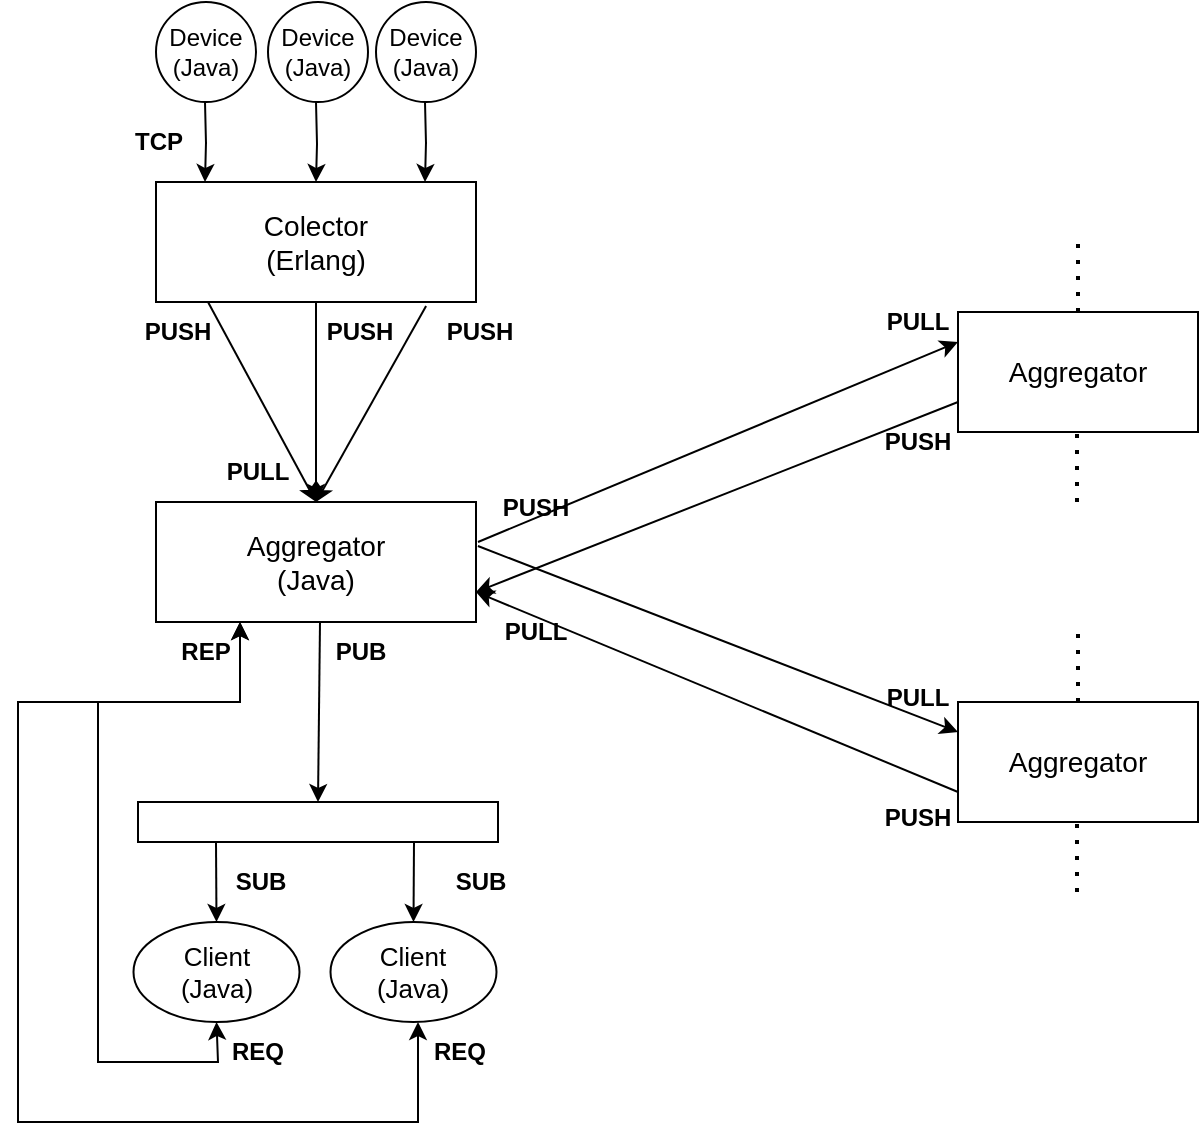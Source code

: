 <mxfile version="19.0.3"><diagram id="NOGx13UhY0g2yGOsdT6_" name="Page-1"><mxGraphModel dx="1298" dy="721" grid="1" gridSize="10" guides="1" tooltips="1" connect="1" arrows="1" fold="1" page="1" pageScale="1" pageWidth="827" pageHeight="1169" math="0" shadow="0"><root><mxCell id="0"/><mxCell id="1" parent="0"/><mxCell id="HIsiY451bfqSGSt1I973-9" style="edgeStyle=orthogonalEdgeStyle;rounded=0;orthogonalLoop=1;jettySize=auto;html=1;exitX=0.5;exitY=1;exitDx=0;exitDy=0;entryX=0.5;entryY=0;entryDx=0;entryDy=0;" parent="1" source="HIsiY451bfqSGSt1I973-1" target="HIsiY451bfqSGSt1I973-4" edge="1"><mxGeometry relative="1" as="geometry"/></mxCell><mxCell id="HIsiY451bfqSGSt1I973-1" value="&lt;div style=&quot;font-size: 14px;&quot;&gt;Colector&lt;/div&gt;&lt;div style=&quot;font-size: 14px;&quot;&gt;(Erlang)&lt;/div&gt;" style="rounded=0;whiteSpace=wrap;html=1;fontSize=14;" parent="1" vertex="1"><mxGeometry x="109" y="150" width="160" height="60" as="geometry"/></mxCell><mxCell id="HIsiY451bfqSGSt1I973-4" value="Aggregator&lt;br style=&quot;font-size: 14px;&quot;&gt;(Java)" style="rounded=0;whiteSpace=wrap;html=1;fontSize=14;" parent="1" vertex="1"><mxGeometry x="109" y="310" width="160" height="60" as="geometry"/></mxCell><mxCell id="3" style="edgeStyle=orthogonalEdgeStyle;rounded=0;orthogonalLoop=1;jettySize=auto;html=1;entryX=0.5;entryY=0;entryDx=0;entryDy=0;" parent="1" target="HIsiY451bfqSGSt1I973-1" edge="1"><mxGeometry relative="1" as="geometry"><mxPoint x="189" y="110" as="sourcePoint"/><mxPoint x="199" y="320" as="targetPoint"/></mxGeometry></mxCell><mxCell id="UmGqoGc5n-RfdGUh2kFu-6" style="edgeStyle=orthogonalEdgeStyle;rounded=0;orthogonalLoop=1;jettySize=auto;html=1;entryX=0.5;entryY=0;entryDx=0;entryDy=0;" edge="1" parent="1"><mxGeometry relative="1" as="geometry"><mxPoint x="133.5" y="110" as="sourcePoint"/><mxPoint x="133.5" y="150" as="targetPoint"/></mxGeometry></mxCell><mxCell id="UmGqoGc5n-RfdGUh2kFu-7" style="edgeStyle=orthogonalEdgeStyle;rounded=0;orthogonalLoop=1;jettySize=auto;html=1;entryX=0.5;entryY=0;entryDx=0;entryDy=0;" edge="1" parent="1"><mxGeometry relative="1" as="geometry"><mxPoint x="243.5" y="110" as="sourcePoint"/><mxPoint x="243.5" y="150" as="targetPoint"/></mxGeometry></mxCell><mxCell id="UmGqoGc5n-RfdGUh2kFu-9" value="TCP" style="text;html=1;align=center;verticalAlign=middle;resizable=0;points=[];autosize=1;strokeColor=none;fillColor=none;fontStyle=1" vertex="1" parent="1"><mxGeometry x="90" y="120" width="40" height="20" as="geometry"/></mxCell><mxCell id="UmGqoGc5n-RfdGUh2kFu-10" value="" style="endArrow=classic;html=1;rounded=0;exitX=0.75;exitY=0;exitDx=0;exitDy=0;entryX=0.5;entryY=0;entryDx=0;entryDy=0;" edge="1" parent="1" source="UmGqoGc5n-RfdGUh2kFu-13" target="HIsiY451bfqSGSt1I973-4"><mxGeometry width="50" height="50" relative="1" as="geometry"><mxPoint x="459" y="380" as="sourcePoint"/><mxPoint x="509" y="330" as="targetPoint"/></mxGeometry></mxCell><mxCell id="UmGqoGc5n-RfdGUh2kFu-12" value="" style="endArrow=classic;html=1;rounded=0;exitX=0.844;exitY=1.033;exitDx=0;exitDy=0;entryX=0.5;entryY=0;entryDx=0;entryDy=0;exitPerimeter=0;" edge="1" parent="1" source="HIsiY451bfqSGSt1I973-1" target="HIsiY451bfqSGSt1I973-4"><mxGeometry width="50" height="50" relative="1" as="geometry"><mxPoint x="459" y="380" as="sourcePoint"/><mxPoint x="509" y="330" as="targetPoint"/></mxGeometry></mxCell><mxCell id="UmGqoGc5n-RfdGUh2kFu-13" value="PUSH" style="text;html=1;strokeColor=none;fillColor=none;align=center;verticalAlign=middle;whiteSpace=wrap;rounded=0;fontStyle=1" vertex="1" parent="1"><mxGeometry x="90" y="210" width="60" height="30" as="geometry"/></mxCell><mxCell id="UmGqoGc5n-RfdGUh2kFu-14" value="PULL" style="text;html=1;strokeColor=none;fillColor=none;align=center;verticalAlign=middle;whiteSpace=wrap;rounded=0;fontStyle=1" vertex="1" parent="1"><mxGeometry x="130" y="280" width="60" height="30" as="geometry"/></mxCell><mxCell id="UmGqoGc5n-RfdGUh2kFu-18" value="Device&lt;br&gt;(Java)" style="ellipse;whiteSpace=wrap;html=1;" vertex="1" parent="1"><mxGeometry x="219" y="60" width="50" height="50" as="geometry"/></mxCell><mxCell id="UmGqoGc5n-RfdGUh2kFu-19" value="Device&lt;br&gt;(Java)" style="ellipse;whiteSpace=wrap;html=1;" vertex="1" parent="1"><mxGeometry x="165" y="60" width="50" height="50" as="geometry"/></mxCell><mxCell id="UmGqoGc5n-RfdGUh2kFu-20" value="Device&lt;br&gt;(Java)" style="ellipse;whiteSpace=wrap;html=1;" vertex="1" parent="1"><mxGeometry x="109" y="60" width="50" height="50" as="geometry"/></mxCell><mxCell id="UmGqoGc5n-RfdGUh2kFu-21" value="Client&lt;br style=&quot;font-size: 13px;&quot;&gt;(Java)" style="ellipse;whiteSpace=wrap;html=1;fontSize=13;" vertex="1" parent="1"><mxGeometry x="97.75" y="520" width="83" height="50" as="geometry"/></mxCell><mxCell id="UmGqoGc5n-RfdGUh2kFu-24" value="Client&lt;br style=&quot;font-size: 13px;&quot;&gt;(Java)" style="ellipse;whiteSpace=wrap;html=1;fontSize=13;" vertex="1" parent="1"><mxGeometry x="196.25" y="520" width="83" height="50" as="geometry"/></mxCell><mxCell id="UmGqoGc5n-RfdGUh2kFu-26" value="" style="rounded=0;whiteSpace=wrap;html=1;" vertex="1" parent="1"><mxGeometry x="100" y="460" width="180" height="20" as="geometry"/></mxCell><mxCell id="UmGqoGc5n-RfdGUh2kFu-27" value="" style="endArrow=classic;html=1;rounded=0;entryX=0.5;entryY=0;entryDx=0;entryDy=0;" edge="1" parent="1" target="UmGqoGc5n-RfdGUh2kFu-26"><mxGeometry width="50" height="50" relative="1" as="geometry"><mxPoint x="191" y="370" as="sourcePoint"/><mxPoint x="431" y="320" as="targetPoint"/></mxGeometry></mxCell><mxCell id="UmGqoGc5n-RfdGUh2kFu-28" value="" style="endArrow=classic;html=1;rounded=0;entryX=0.5;entryY=0;entryDx=0;entryDy=0;" edge="1" parent="1" target="UmGqoGc5n-RfdGUh2kFu-24"><mxGeometry width="50" height="50" relative="1" as="geometry"><mxPoint x="238" y="480" as="sourcePoint"/><mxPoint x="215.5" y="530" as="targetPoint"/></mxGeometry></mxCell><mxCell id="UmGqoGc5n-RfdGUh2kFu-29" value="" style="endArrow=classic;html=1;rounded=0;entryX=0.5;entryY=0;entryDx=0;entryDy=0;" edge="1" parent="1" target="UmGqoGc5n-RfdGUh2kFu-21"><mxGeometry width="50" height="50" relative="1" as="geometry"><mxPoint x="139" y="480" as="sourcePoint"/><mxPoint x="165.5" y="530" as="targetPoint"/></mxGeometry></mxCell><mxCell id="UmGqoGc5n-RfdGUh2kFu-30" value="SUB" style="text;html=1;align=center;verticalAlign=middle;resizable=0;points=[];autosize=1;strokeColor=none;fillColor=none;fontStyle=1" vertex="1" parent="1"><mxGeometry x="251" y="490" width="40" height="20" as="geometry"/></mxCell><mxCell id="UmGqoGc5n-RfdGUh2kFu-31" value="PUB" style="text;html=1;align=center;verticalAlign=middle;resizable=0;points=[];autosize=1;strokeColor=none;fillColor=none;fontStyle=1" vertex="1" parent="1"><mxGeometry x="191" y="375" width="40" height="20" as="geometry"/></mxCell><mxCell id="UmGqoGc5n-RfdGUh2kFu-32" value="" style="endArrow=classic;startArrow=classic;html=1;rounded=0;exitX=0.5;exitY=1;exitDx=0;exitDy=0;" edge="1" parent="1" source="UmGqoGc5n-RfdGUh2kFu-21"><mxGeometry width="50" height="50" relative="1" as="geometry"><mxPoint x="381" y="370" as="sourcePoint"/><mxPoint x="151" y="370" as="targetPoint"/><Array as="points"><mxPoint x="140" y="590"/><mxPoint x="80" y="590"/><mxPoint x="80" y="410"/><mxPoint x="151" y="410"/></Array></mxGeometry></mxCell><mxCell id="UmGqoGc5n-RfdGUh2kFu-33" value="" style="endArrow=classic;startArrow=classic;html=1;rounded=0;" edge="1" parent="1"><mxGeometry width="50" height="50" relative="1" as="geometry"><mxPoint x="240" y="570" as="sourcePoint"/><mxPoint x="151" y="370" as="targetPoint"/><Array as="points"><mxPoint x="240" y="620"/><mxPoint x="40" y="620"/><mxPoint x="40" y="410"/><mxPoint x="151" y="410"/></Array></mxGeometry></mxCell><mxCell id="UmGqoGc5n-RfdGUh2kFu-34" value="REQ" style="text;html=1;strokeColor=none;fillColor=none;align=center;verticalAlign=middle;whiteSpace=wrap;rounded=0;fontStyle=1" vertex="1" parent="1"><mxGeometry x="231" y="570" width="60" height="30" as="geometry"/></mxCell><mxCell id="UmGqoGc5n-RfdGUh2kFu-35" value="SUB" style="text;html=1;align=center;verticalAlign=middle;resizable=0;points=[];autosize=1;strokeColor=none;fillColor=none;fontStyle=1" vertex="1" parent="1"><mxGeometry x="141.25" y="490" width="40" height="20" as="geometry"/></mxCell><mxCell id="UmGqoGc5n-RfdGUh2kFu-36" value="REQ" style="text;html=1;strokeColor=none;fillColor=none;align=center;verticalAlign=middle;whiteSpace=wrap;rounded=0;fontStyle=1" vertex="1" parent="1"><mxGeometry x="129.5" y="570" width="60" height="30" as="geometry"/></mxCell><mxCell id="UmGqoGc5n-RfdGUh2kFu-37" value="REP" style="text;html=1;strokeColor=none;fillColor=none;align=center;verticalAlign=middle;whiteSpace=wrap;rounded=0;fontStyle=1" vertex="1" parent="1"><mxGeometry x="104" y="370" width="60" height="30" as="geometry"/></mxCell><mxCell id="UmGqoGc5n-RfdGUh2kFu-38" value="PUSH" style="text;html=1;strokeColor=none;fillColor=none;align=center;verticalAlign=middle;whiteSpace=wrap;rounded=0;fontStyle=1" vertex="1" parent="1"><mxGeometry x="181.25" y="210" width="60" height="30" as="geometry"/></mxCell><mxCell id="UmGqoGc5n-RfdGUh2kFu-39" value="PUSH" style="text;html=1;strokeColor=none;fillColor=none;align=center;verticalAlign=middle;whiteSpace=wrap;rounded=0;fontStyle=1" vertex="1" parent="1"><mxGeometry x="241" y="210" width="60" height="30" as="geometry"/></mxCell><mxCell id="UmGqoGc5n-RfdGUh2kFu-41" value="Aggregator" style="rounded=0;whiteSpace=wrap;html=1;fontSize=14;" vertex="1" parent="1"><mxGeometry x="510" y="410" width="120" height="60" as="geometry"/></mxCell><mxCell id="UmGqoGc5n-RfdGUh2kFu-43" value="" style="endArrow=none;dashed=1;html=1;dashPattern=1 3;strokeWidth=2;rounded=0;exitX=0.5;exitY=0;exitDx=0;exitDy=0;" edge="1" parent="1" source="UmGqoGc5n-RfdGUh2kFu-41"><mxGeometry width="50" height="50" relative="1" as="geometry"><mxPoint x="470" y="350" as="sourcePoint"/><mxPoint x="570" y="370" as="targetPoint"/></mxGeometry></mxCell><mxCell id="UmGqoGc5n-RfdGUh2kFu-44" value="" style="endArrow=none;dashed=1;html=1;dashPattern=1 3;strokeWidth=2;rounded=0;exitX=0.5;exitY=0;exitDx=0;exitDy=0;" edge="1" parent="1"><mxGeometry width="50" height="50" relative="1" as="geometry"><mxPoint x="569.5" y="505" as="sourcePoint"/><mxPoint x="569.5" y="465" as="targetPoint"/></mxGeometry></mxCell><mxCell id="UmGqoGc5n-RfdGUh2kFu-46" value="Aggregator" style="rounded=0;whiteSpace=wrap;html=1;fontSize=14;" vertex="1" parent="1"><mxGeometry x="510" y="215" width="120" height="60" as="geometry"/></mxCell><mxCell id="UmGqoGc5n-RfdGUh2kFu-47" value="" style="endArrow=none;dashed=1;html=1;dashPattern=1 3;strokeWidth=2;rounded=0;exitX=0.5;exitY=0;exitDx=0;exitDy=0;" edge="1" parent="1" source="UmGqoGc5n-RfdGUh2kFu-46"><mxGeometry width="50" height="50" relative="1" as="geometry"><mxPoint x="470" y="155" as="sourcePoint"/><mxPoint x="570" y="175" as="targetPoint"/></mxGeometry></mxCell><mxCell id="UmGqoGc5n-RfdGUh2kFu-48" value="" style="endArrow=none;dashed=1;html=1;dashPattern=1 3;strokeWidth=2;rounded=0;exitX=0.5;exitY=0;exitDx=0;exitDy=0;" edge="1" parent="1"><mxGeometry width="50" height="50" relative="1" as="geometry"><mxPoint x="569.5" y="310" as="sourcePoint"/><mxPoint x="569.5" y="270" as="targetPoint"/></mxGeometry></mxCell><mxCell id="UmGqoGc5n-RfdGUh2kFu-49" value="" style="endArrow=classic;html=1;rounded=0;entryX=0;entryY=0.25;entryDx=0;entryDy=0;" edge="1" parent="1" target="UmGqoGc5n-RfdGUh2kFu-46"><mxGeometry width="50" height="50" relative="1" as="geometry"><mxPoint x="270" y="330" as="sourcePoint"/><mxPoint x="440" y="290" as="targetPoint"/></mxGeometry></mxCell><mxCell id="UmGqoGc5n-RfdGUh2kFu-50" value="" style="endArrow=classic;html=1;rounded=0;exitX=1.006;exitY=0.367;exitDx=0;exitDy=0;exitPerimeter=0;entryX=0;entryY=0.25;entryDx=0;entryDy=0;" edge="1" parent="1" source="HIsiY451bfqSGSt1I973-4" target="UmGqoGc5n-RfdGUh2kFu-41"><mxGeometry width="50" height="50" relative="1" as="geometry"><mxPoint x="390" y="340" as="sourcePoint"/><mxPoint x="440" y="290" as="targetPoint"/></mxGeometry></mxCell><mxCell id="UmGqoGc5n-RfdGUh2kFu-51" value="" style="endArrow=classic;html=1;rounded=0;entryX=1;entryY=0.75;entryDx=0;entryDy=0;exitX=0;exitY=0.75;exitDx=0;exitDy=0;" edge="1" parent="1" source="UmGqoGc5n-RfdGUh2kFu-46" target="HIsiY451bfqSGSt1I973-4"><mxGeometry width="50" height="50" relative="1" as="geometry"><mxPoint x="390" y="340" as="sourcePoint"/><mxPoint x="440" y="290" as="targetPoint"/></mxGeometry></mxCell><mxCell id="UmGqoGc5n-RfdGUh2kFu-52" value="" style="endArrow=classic;html=1;rounded=0;exitX=0;exitY=0.75;exitDx=0;exitDy=0;entryX=1;entryY=0.75;entryDx=0;entryDy=0;" edge="1" parent="1" source="UmGqoGc5n-RfdGUh2kFu-41" target="HIsiY451bfqSGSt1I973-4"><mxGeometry width="50" height="50" relative="1" as="geometry"><mxPoint x="390" y="340" as="sourcePoint"/><mxPoint x="440" y="290" as="targetPoint"/></mxGeometry></mxCell><mxCell id="UmGqoGc5n-RfdGUh2kFu-55" value="PULL" style="text;html=1;strokeColor=none;fillColor=none;align=center;verticalAlign=middle;whiteSpace=wrap;rounded=0;fontStyle=1" vertex="1" parent="1"><mxGeometry x="269" y="360" width="60" height="30" as="geometry"/></mxCell><mxCell id="UmGqoGc5n-RfdGUh2kFu-56" value="PULL" style="text;html=1;strokeColor=none;fillColor=none;align=center;verticalAlign=middle;whiteSpace=wrap;rounded=0;fontStyle=1" vertex="1" parent="1"><mxGeometry x="460" y="392.5" width="60" height="30" as="geometry"/></mxCell><mxCell id="UmGqoGc5n-RfdGUh2kFu-57" value="PULL" style="text;html=1;strokeColor=none;fillColor=none;align=center;verticalAlign=middle;whiteSpace=wrap;rounded=0;fontStyle=1" vertex="1" parent="1"><mxGeometry x="460" y="205" width="60" height="30" as="geometry"/></mxCell><mxCell id="UmGqoGc5n-RfdGUh2kFu-58" value="PUSH" style="text;html=1;strokeColor=none;fillColor=none;align=center;verticalAlign=middle;whiteSpace=wrap;rounded=0;fontStyle=1" vertex="1" parent="1"><mxGeometry x="460" y="265" width="60" height="30" as="geometry"/></mxCell><mxCell id="UmGqoGc5n-RfdGUh2kFu-59" value="PUSH" style="text;html=1;strokeColor=none;fillColor=none;align=center;verticalAlign=middle;whiteSpace=wrap;rounded=0;fontStyle=1" vertex="1" parent="1"><mxGeometry x="460" y="452.5" width="60" height="30" as="geometry"/></mxCell><mxCell id="UmGqoGc5n-RfdGUh2kFu-60" value="PUSH" style="text;html=1;strokeColor=none;fillColor=none;align=center;verticalAlign=middle;whiteSpace=wrap;rounded=0;fontStyle=1" vertex="1" parent="1"><mxGeometry x="269" y="297.5" width="60" height="30" as="geometry"/></mxCell></root></mxGraphModel></diagram></mxfile>